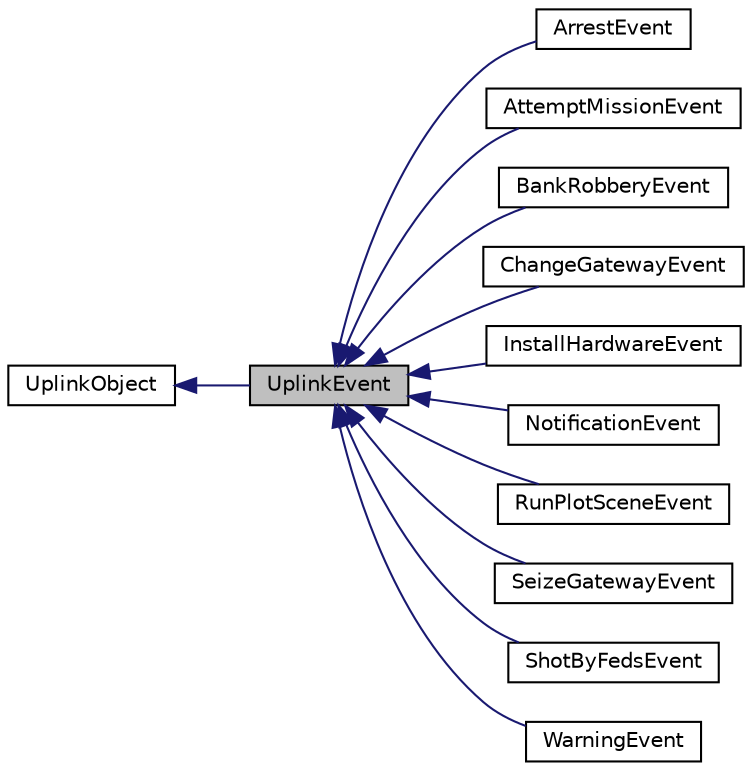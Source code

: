 digraph "UplinkEvent"
{
 // LATEX_PDF_SIZE
  edge [fontname="Helvetica",fontsize="10",labelfontname="Helvetica",labelfontsize="10"];
  node [fontname="Helvetica",fontsize="10",shape=record];
  rankdir="LR";
  Node1 [label="UplinkEvent",height=0.2,width=0.4,color="black", fillcolor="grey75", style="filled", fontcolor="black",tooltip="Uplink Event object."];
  Node2 -> Node1 [dir="back",color="midnightblue",fontsize="10",style="solid",fontname="Helvetica"];
  Node2 [label="UplinkObject",height=0.2,width=0.4,color="black", fillcolor="white", style="filled",URL="$classUplinkObject.html",tooltip="UplinkObject base class."];
  Node1 -> Node3 [dir="back",color="midnightblue",fontsize="10",style="solid",fontname="Helvetica"];
  Node3 [label="ArrestEvent",height=0.2,width=0.4,color="black", fillcolor="white", style="filled",URL="$classArrestEvent.html",tooltip=" "];
  Node1 -> Node4 [dir="back",color="midnightblue",fontsize="10",style="solid",fontname="Helvetica"];
  Node4 [label="AttemptMissionEvent",height=0.2,width=0.4,color="black", fillcolor="white", style="filled",URL="$classAttemptMissionEvent.html",tooltip=" "];
  Node1 -> Node5 [dir="back",color="midnightblue",fontsize="10",style="solid",fontname="Helvetica"];
  Node5 [label="BankRobberyEvent",height=0.2,width=0.4,color="black", fillcolor="white", style="filled",URL="$classBankRobberyEvent.html",tooltip=" "];
  Node1 -> Node6 [dir="back",color="midnightblue",fontsize="10",style="solid",fontname="Helvetica"];
  Node6 [label="ChangeGatewayEvent",height=0.2,width=0.4,color="black", fillcolor="white", style="filled",URL="$classChangeGatewayEvent.html",tooltip=" "];
  Node1 -> Node7 [dir="back",color="midnightblue",fontsize="10",style="solid",fontname="Helvetica"];
  Node7 [label="InstallHardwareEvent",height=0.2,width=0.4,color="black", fillcolor="white", style="filled",URL="$classInstallHardwareEvent.html",tooltip=" "];
  Node1 -> Node8 [dir="back",color="midnightblue",fontsize="10",style="solid",fontname="Helvetica"];
  Node8 [label="NotificationEvent",height=0.2,width=0.4,color="black", fillcolor="white", style="filled",URL="$classNotificationEvent.html",tooltip=" "];
  Node1 -> Node9 [dir="back",color="midnightblue",fontsize="10",style="solid",fontname="Helvetica"];
  Node9 [label="RunPlotSceneEvent",height=0.2,width=0.4,color="black", fillcolor="white", style="filled",URL="$classRunPlotSceneEvent.html",tooltip=" "];
  Node1 -> Node10 [dir="back",color="midnightblue",fontsize="10",style="solid",fontname="Helvetica"];
  Node10 [label="SeizeGatewayEvent",height=0.2,width=0.4,color="black", fillcolor="white", style="filled",URL="$classSeizeGatewayEvent.html",tooltip=" "];
  Node1 -> Node11 [dir="back",color="midnightblue",fontsize="10",style="solid",fontname="Helvetica"];
  Node11 [label="ShotByFedsEvent",height=0.2,width=0.4,color="black", fillcolor="white", style="filled",URL="$classShotByFedsEvent.html",tooltip=" "];
  Node1 -> Node12 [dir="back",color="midnightblue",fontsize="10",style="solid",fontname="Helvetica"];
  Node12 [label="WarningEvent",height=0.2,width=0.4,color="black", fillcolor="white", style="filled",URL="$classWarningEvent.html",tooltip="Warning event."];
}
